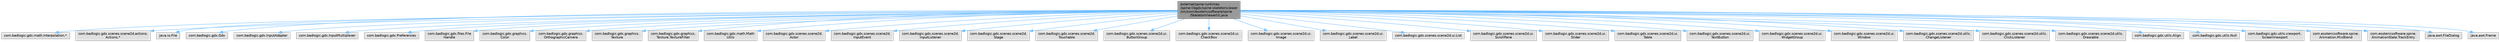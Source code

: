 digraph "external/spine-runtimes/spine-libgdx/spine-skeletonviewer/src/com/esotericsoftware/spine/SkeletonViewerUI.java"
{
 // LATEX_PDF_SIZE
  bgcolor="transparent";
  edge [fontname=Helvetica,fontsize=10,labelfontname=Helvetica,labelfontsize=10];
  node [fontname=Helvetica,fontsize=10,shape=box,height=0.2,width=0.4];
  Node1 [id="Node000001",label="external/spine-runtimes\l/spine-libgdx/spine-skeletonviewer\l/src/com/esotericsoftware/spine\l/SkeletonViewerUI.java",height=0.2,width=0.4,color="gray40", fillcolor="grey60", style="filled", fontcolor="black",tooltip=" "];
  Node1 -> Node2 [id="edge40_Node000001_Node000002",color="steelblue1",style="solid",tooltip=" "];
  Node2 [id="Node000002",label="com.badlogic.gdx.math.Interpolation.*",height=0.2,width=0.4,color="grey60", fillcolor="#E0E0E0", style="filled",tooltip=" "];
  Node1 -> Node3 [id="edge41_Node000001_Node000003",color="steelblue1",style="solid",tooltip=" "];
  Node3 [id="Node000003",label="com.badlogic.gdx.scenes.scene2d.actions.\lActions.*",height=0.2,width=0.4,color="grey60", fillcolor="#E0E0E0", style="filled",tooltip=" "];
  Node1 -> Node4 [id="edge42_Node000001_Node000004",color="steelblue1",style="solid",tooltip=" "];
  Node4 [id="Node000004",label="java.io.File",height=0.2,width=0.4,color="grey60", fillcolor="#E0E0E0", style="filled",tooltip=" "];
  Node1 -> Node5 [id="edge43_Node000001_Node000005",color="steelblue1",style="solid",tooltip=" "];
  Node5 [id="Node000005",label="com.badlogic.gdx.Gdx",height=0.2,width=0.4,color="grey60", fillcolor="#E0E0E0", style="filled",tooltip=" "];
  Node1 -> Node6 [id="edge44_Node000001_Node000006",color="steelblue1",style="solid",tooltip=" "];
  Node6 [id="Node000006",label="com.badlogic.gdx.InputAdapter",height=0.2,width=0.4,color="grey60", fillcolor="#E0E0E0", style="filled",tooltip=" "];
  Node1 -> Node7 [id="edge45_Node000001_Node000007",color="steelblue1",style="solid",tooltip=" "];
  Node7 [id="Node000007",label="com.badlogic.gdx.InputMultiplexer",height=0.2,width=0.4,color="grey60", fillcolor="#E0E0E0", style="filled",tooltip=" "];
  Node1 -> Node8 [id="edge46_Node000001_Node000008",color="steelblue1",style="solid",tooltip=" "];
  Node8 [id="Node000008",label="com.badlogic.gdx.Preferences",height=0.2,width=0.4,color="grey60", fillcolor="#E0E0E0", style="filled",tooltip=" "];
  Node1 -> Node9 [id="edge47_Node000001_Node000009",color="steelblue1",style="solid",tooltip=" "];
  Node9 [id="Node000009",label="com.badlogic.gdx.files.File\lHandle",height=0.2,width=0.4,color="grey60", fillcolor="#E0E0E0", style="filled",tooltip=" "];
  Node1 -> Node10 [id="edge48_Node000001_Node000010",color="steelblue1",style="solid",tooltip=" "];
  Node10 [id="Node000010",label="com.badlogic.gdx.graphics.\lColor",height=0.2,width=0.4,color="grey60", fillcolor="#E0E0E0", style="filled",tooltip=" "];
  Node1 -> Node11 [id="edge49_Node000001_Node000011",color="steelblue1",style="solid",tooltip=" "];
  Node11 [id="Node000011",label="com.badlogic.gdx.graphics.\lOrthographicCamera",height=0.2,width=0.4,color="grey60", fillcolor="#E0E0E0", style="filled",tooltip=" "];
  Node1 -> Node12 [id="edge50_Node000001_Node000012",color="steelblue1",style="solid",tooltip=" "];
  Node12 [id="Node000012",label="com.badlogic.gdx.graphics.\lTexture",height=0.2,width=0.4,color="grey60", fillcolor="#E0E0E0", style="filled",tooltip=" "];
  Node1 -> Node13 [id="edge51_Node000001_Node000013",color="steelblue1",style="solid",tooltip=" "];
  Node13 [id="Node000013",label="com.badlogic.gdx.graphics.\lTexture.TextureFilter",height=0.2,width=0.4,color="grey60", fillcolor="#E0E0E0", style="filled",tooltip=" "];
  Node1 -> Node14 [id="edge52_Node000001_Node000014",color="steelblue1",style="solid",tooltip=" "];
  Node14 [id="Node000014",label="com.badlogic.gdx.math.Math\lUtils",height=0.2,width=0.4,color="grey60", fillcolor="#E0E0E0", style="filled",tooltip=" "];
  Node1 -> Node15 [id="edge53_Node000001_Node000015",color="steelblue1",style="solid",tooltip=" "];
  Node15 [id="Node000015",label="com.badlogic.gdx.scenes.scene2d.\lActor",height=0.2,width=0.4,color="grey60", fillcolor="#E0E0E0", style="filled",tooltip=" "];
  Node1 -> Node16 [id="edge54_Node000001_Node000016",color="steelblue1",style="solid",tooltip=" "];
  Node16 [id="Node000016",label="com.badlogic.gdx.scenes.scene2d.\lInputEvent",height=0.2,width=0.4,color="grey60", fillcolor="#E0E0E0", style="filled",tooltip=" "];
  Node1 -> Node17 [id="edge55_Node000001_Node000017",color="steelblue1",style="solid",tooltip=" "];
  Node17 [id="Node000017",label="com.badlogic.gdx.scenes.scene2d.\lInputListener",height=0.2,width=0.4,color="grey60", fillcolor="#E0E0E0", style="filled",tooltip=" "];
  Node1 -> Node18 [id="edge56_Node000001_Node000018",color="steelblue1",style="solid",tooltip=" "];
  Node18 [id="Node000018",label="com.badlogic.gdx.scenes.scene2d.\lStage",height=0.2,width=0.4,color="grey60", fillcolor="#E0E0E0", style="filled",tooltip=" "];
  Node1 -> Node19 [id="edge57_Node000001_Node000019",color="steelblue1",style="solid",tooltip=" "];
  Node19 [id="Node000019",label="com.badlogic.gdx.scenes.scene2d.\lTouchable",height=0.2,width=0.4,color="grey60", fillcolor="#E0E0E0", style="filled",tooltip=" "];
  Node1 -> Node20 [id="edge58_Node000001_Node000020",color="steelblue1",style="solid",tooltip=" "];
  Node20 [id="Node000020",label="com.badlogic.gdx.scenes.scene2d.ui.\lButtonGroup",height=0.2,width=0.4,color="grey60", fillcolor="#E0E0E0", style="filled",tooltip=" "];
  Node1 -> Node21 [id="edge59_Node000001_Node000021",color="steelblue1",style="solid",tooltip=" "];
  Node21 [id="Node000021",label="com.badlogic.gdx.scenes.scene2d.ui.\lCheckBox",height=0.2,width=0.4,color="grey60", fillcolor="#E0E0E0", style="filled",tooltip=" "];
  Node1 -> Node22 [id="edge60_Node000001_Node000022",color="steelblue1",style="solid",tooltip=" "];
  Node22 [id="Node000022",label="com.badlogic.gdx.scenes.scene2d.ui.\lImage",height=0.2,width=0.4,color="grey60", fillcolor="#E0E0E0", style="filled",tooltip=" "];
  Node1 -> Node23 [id="edge61_Node000001_Node000023",color="steelblue1",style="solid",tooltip=" "];
  Node23 [id="Node000023",label="com.badlogic.gdx.scenes.scene2d.ui.\lLabel",height=0.2,width=0.4,color="grey60", fillcolor="#E0E0E0", style="filled",tooltip=" "];
  Node1 -> Node24 [id="edge62_Node000001_Node000024",color="steelblue1",style="solid",tooltip=" "];
  Node24 [id="Node000024",label="com.badlogic.gdx.scenes.scene2d.ui.List",height=0.2,width=0.4,color="grey60", fillcolor="#E0E0E0", style="filled",tooltip=" "];
  Node1 -> Node25 [id="edge63_Node000001_Node000025",color="steelblue1",style="solid",tooltip=" "];
  Node25 [id="Node000025",label="com.badlogic.gdx.scenes.scene2d.ui.\lScrollPane",height=0.2,width=0.4,color="grey60", fillcolor="#E0E0E0", style="filled",tooltip=" "];
  Node1 -> Node26 [id="edge64_Node000001_Node000026",color="steelblue1",style="solid",tooltip=" "];
  Node26 [id="Node000026",label="com.badlogic.gdx.scenes.scene2d.ui.\lSlider",height=0.2,width=0.4,color="grey60", fillcolor="#E0E0E0", style="filled",tooltip=" "];
  Node1 -> Node27 [id="edge65_Node000001_Node000027",color="steelblue1",style="solid",tooltip=" "];
  Node27 [id="Node000027",label="com.badlogic.gdx.scenes.scene2d.ui.\lTable",height=0.2,width=0.4,color="grey60", fillcolor="#E0E0E0", style="filled",tooltip=" "];
  Node1 -> Node28 [id="edge66_Node000001_Node000028",color="steelblue1",style="solid",tooltip=" "];
  Node28 [id="Node000028",label="com.badlogic.gdx.scenes.scene2d.ui.\lTextButton",height=0.2,width=0.4,color="grey60", fillcolor="#E0E0E0", style="filled",tooltip=" "];
  Node1 -> Node29 [id="edge67_Node000001_Node000029",color="steelblue1",style="solid",tooltip=" "];
  Node29 [id="Node000029",label="com.badlogic.gdx.scenes.scene2d.ui.\lWidgetGroup",height=0.2,width=0.4,color="grey60", fillcolor="#E0E0E0", style="filled",tooltip=" "];
  Node1 -> Node30 [id="edge68_Node000001_Node000030",color="steelblue1",style="solid",tooltip=" "];
  Node30 [id="Node000030",label="com.badlogic.gdx.scenes.scene2d.ui.\lWindow",height=0.2,width=0.4,color="grey60", fillcolor="#E0E0E0", style="filled",tooltip=" "];
  Node1 -> Node31 [id="edge69_Node000001_Node000031",color="steelblue1",style="solid",tooltip=" "];
  Node31 [id="Node000031",label="com.badlogic.gdx.scenes.scene2d.utils.\lChangeListener",height=0.2,width=0.4,color="grey60", fillcolor="#E0E0E0", style="filled",tooltip=" "];
  Node1 -> Node32 [id="edge70_Node000001_Node000032",color="steelblue1",style="solid",tooltip=" "];
  Node32 [id="Node000032",label="com.badlogic.gdx.scenes.scene2d.utils.\lClickListener",height=0.2,width=0.4,color="grey60", fillcolor="#E0E0E0", style="filled",tooltip=" "];
  Node1 -> Node33 [id="edge71_Node000001_Node000033",color="steelblue1",style="solid",tooltip=" "];
  Node33 [id="Node000033",label="com.badlogic.gdx.scenes.scene2d.utils.\lDrawable",height=0.2,width=0.4,color="grey60", fillcolor="#E0E0E0", style="filled",tooltip=" "];
  Node1 -> Node34 [id="edge72_Node000001_Node000034",color="steelblue1",style="solid",tooltip=" "];
  Node34 [id="Node000034",label="com.badlogic.gdx.utils.Align",height=0.2,width=0.4,color="grey60", fillcolor="#E0E0E0", style="filled",tooltip=" "];
  Node1 -> Node35 [id="edge73_Node000001_Node000035",color="steelblue1",style="solid",tooltip=" "];
  Node35 [id="Node000035",label="com.badlogic.gdx.utils.Null",height=0.2,width=0.4,color="grey60", fillcolor="#E0E0E0", style="filled",tooltip=" "];
  Node1 -> Node36 [id="edge74_Node000001_Node000036",color="steelblue1",style="solid",tooltip=" "];
  Node36 [id="Node000036",label="com.badlogic.gdx.utils.viewport.\lScreenViewport",height=0.2,width=0.4,color="grey60", fillcolor="#E0E0E0", style="filled",tooltip=" "];
  Node1 -> Node37 [id="edge75_Node000001_Node000037",color="steelblue1",style="solid",tooltip=" "];
  Node37 [id="Node000037",label="com.esotericsoftware.spine.\lAnimation.MixBlend",height=0.2,width=0.4,color="grey60", fillcolor="#E0E0E0", style="filled",tooltip=" "];
  Node1 -> Node38 [id="edge76_Node000001_Node000038",color="steelblue1",style="solid",tooltip=" "];
  Node38 [id="Node000038",label="com.esotericsoftware.spine.\lAnimationState.TrackEntry",height=0.2,width=0.4,color="grey60", fillcolor="#E0E0E0", style="filled",tooltip=" "];
  Node1 -> Node39 [id="edge77_Node000001_Node000039",color="steelblue1",style="solid",tooltip=" "];
  Node39 [id="Node000039",label="java.awt.FileDialog",height=0.2,width=0.4,color="grey60", fillcolor="#E0E0E0", style="filled",tooltip=" "];
  Node1 -> Node40 [id="edge78_Node000001_Node000040",color="steelblue1",style="solid",tooltip=" "];
  Node40 [id="Node000040",label="java.awt.Frame",height=0.2,width=0.4,color="grey60", fillcolor="#E0E0E0", style="filled",tooltip=" "];
}
